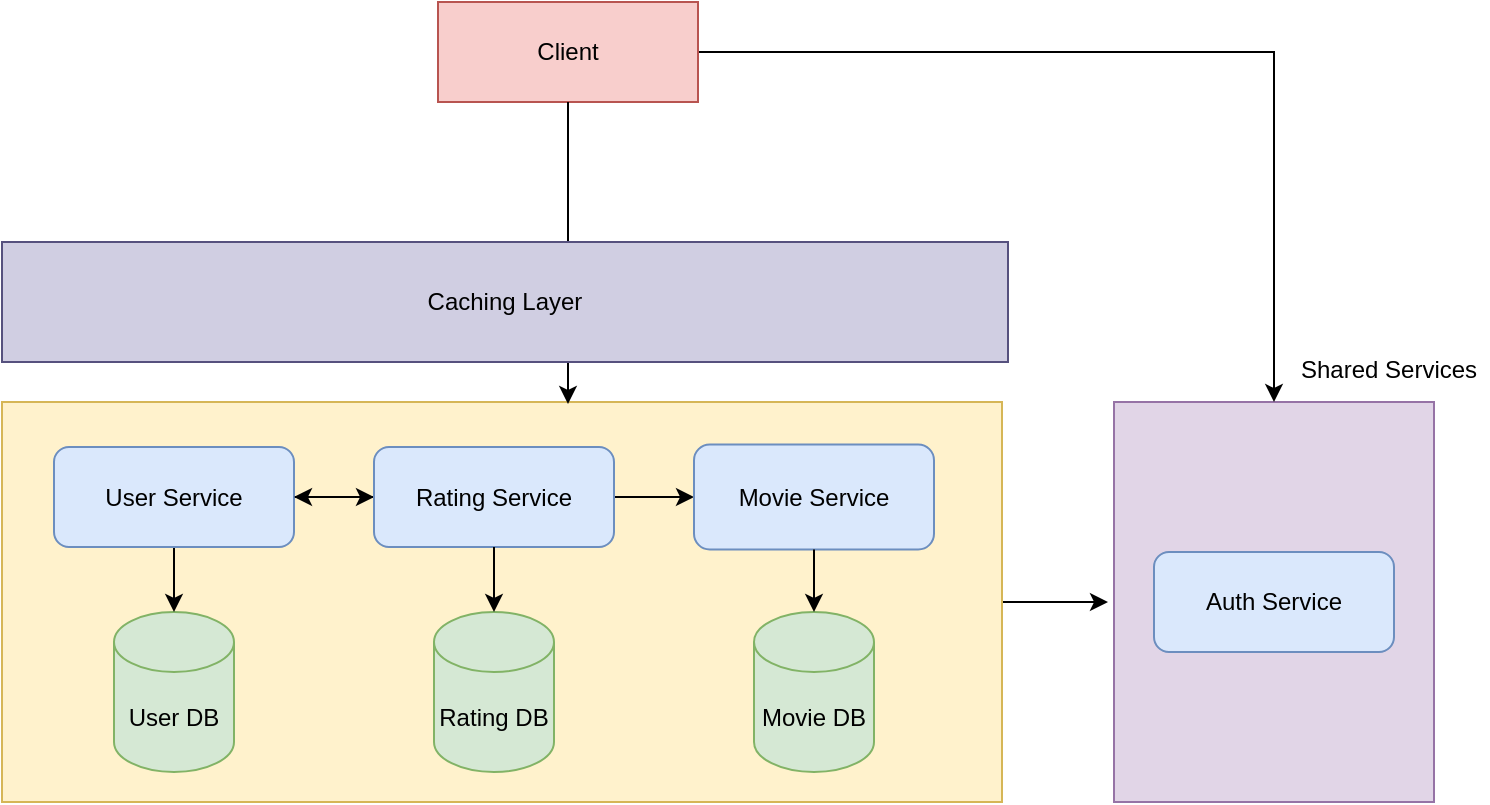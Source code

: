 <mxfile version="24.5.3" type="device">
  <diagram name="Page-1" id="lzTEDZzPT7bDEo2Nj8tz">
    <mxGraphModel dx="1373" dy="854" grid="1" gridSize="10" guides="1" tooltips="1" connect="1" arrows="1" fold="1" page="1" pageScale="1" pageWidth="850" pageHeight="1100" math="0" shadow="0">
      <root>
        <mxCell id="0" />
        <mxCell id="1" parent="0" />
        <mxCell id="gBek1P3cCJRcuxI7ic6--38" value="" style="rounded=0;whiteSpace=wrap;html=1;fillColor=#e1d5e7;strokeColor=#9673a6;" vertex="1" parent="1">
          <mxGeometry x="633" y="220" width="160" height="200" as="geometry" />
        </mxCell>
        <mxCell id="gBek1P3cCJRcuxI7ic6--45" style="edgeStyle=orthogonalEdgeStyle;rounded=0;orthogonalLoop=1;jettySize=auto;html=1;" edge="1" parent="1" source="gBek1P3cCJRcuxI7ic6--37">
          <mxGeometry relative="1" as="geometry">
            <mxPoint x="630" y="320" as="targetPoint" />
          </mxGeometry>
        </mxCell>
        <mxCell id="gBek1P3cCJRcuxI7ic6--37" value="" style="rounded=0;whiteSpace=wrap;html=1;fillColor=#fff2cc;strokeColor=#d6b656;" vertex="1" parent="1">
          <mxGeometry x="77" y="220" width="500" height="200" as="geometry" />
        </mxCell>
        <mxCell id="gBek1P3cCJRcuxI7ic6--3" value="User DB" style="shape=cylinder3;whiteSpace=wrap;html=1;boundedLbl=1;backgroundOutline=1;size=15;fillColor=#d5e8d4;strokeColor=#82b366;" vertex="1" parent="1">
          <mxGeometry x="133" y="325" width="60" height="80" as="geometry" />
        </mxCell>
        <mxCell id="gBek1P3cCJRcuxI7ic6--5" value="Auth Service" style="rounded=1;whiteSpace=wrap;html=1;fillColor=#dae8fc;strokeColor=#6c8ebf;" vertex="1" parent="1">
          <mxGeometry x="653" y="295" width="120" height="50" as="geometry" />
        </mxCell>
        <mxCell id="gBek1P3cCJRcuxI7ic6--9" value="Movie DB" style="shape=cylinder3;whiteSpace=wrap;html=1;boundedLbl=1;backgroundOutline=1;size=15;fillColor=#d5e8d4;strokeColor=#82b366;" vertex="1" parent="1">
          <mxGeometry x="453" y="325" width="60" height="80" as="geometry" />
        </mxCell>
        <mxCell id="gBek1P3cCJRcuxI7ic6--12" value="Rating DB" style="shape=cylinder3;whiteSpace=wrap;html=1;boundedLbl=1;backgroundOutline=1;size=15;fillColor=#d5e8d4;strokeColor=#82b366;" vertex="1" parent="1">
          <mxGeometry x="293" y="325" width="60" height="80" as="geometry" />
        </mxCell>
        <mxCell id="gBek1P3cCJRcuxI7ic6--47" style="edgeStyle=orthogonalEdgeStyle;rounded=0;orthogonalLoop=1;jettySize=auto;html=1;entryX=0.5;entryY=0;entryDx=0;entryDy=0;" edge="1" parent="1" source="gBek1P3cCJRcuxI7ic6--13" target="gBek1P3cCJRcuxI7ic6--38">
          <mxGeometry relative="1" as="geometry" />
        </mxCell>
        <mxCell id="gBek1P3cCJRcuxI7ic6--13" value="Client" style="rounded=0;whiteSpace=wrap;html=1;fillColor=#f8cecc;strokeColor=#b85450;" vertex="1" parent="1">
          <mxGeometry x="295" y="20" width="130" height="50" as="geometry" />
        </mxCell>
        <mxCell id="gBek1P3cCJRcuxI7ic6--28" style="edgeStyle=orthogonalEdgeStyle;rounded=0;orthogonalLoop=1;jettySize=auto;html=1;" edge="1" parent="1" source="gBek1P3cCJRcuxI7ic6--27" target="gBek1P3cCJRcuxI7ic6--3">
          <mxGeometry relative="1" as="geometry" />
        </mxCell>
        <mxCell id="gBek1P3cCJRcuxI7ic6--55" style="edgeStyle=orthogonalEdgeStyle;rounded=0;orthogonalLoop=1;jettySize=auto;html=1;entryX=0;entryY=0.5;entryDx=0;entryDy=0;" edge="1" parent="1" source="gBek1P3cCJRcuxI7ic6--27" target="gBek1P3cCJRcuxI7ic6--29">
          <mxGeometry relative="1" as="geometry" />
        </mxCell>
        <mxCell id="gBek1P3cCJRcuxI7ic6--27" value="User Service" style="rounded=1;whiteSpace=wrap;html=1;fillColor=#dae8fc;strokeColor=#6c8ebf;" vertex="1" parent="1">
          <mxGeometry x="103" y="242.5" width="120" height="50" as="geometry" />
        </mxCell>
        <mxCell id="gBek1P3cCJRcuxI7ic6--51" style="edgeStyle=orthogonalEdgeStyle;rounded=0;orthogonalLoop=1;jettySize=auto;html=1;entryX=1;entryY=0.5;entryDx=0;entryDy=0;" edge="1" parent="1" source="gBek1P3cCJRcuxI7ic6--29" target="gBek1P3cCJRcuxI7ic6--27">
          <mxGeometry relative="1" as="geometry" />
        </mxCell>
        <mxCell id="gBek1P3cCJRcuxI7ic6--54" style="edgeStyle=orthogonalEdgeStyle;rounded=0;orthogonalLoop=1;jettySize=auto;html=1;" edge="1" parent="1" source="gBek1P3cCJRcuxI7ic6--29" target="gBek1P3cCJRcuxI7ic6--32">
          <mxGeometry relative="1" as="geometry" />
        </mxCell>
        <mxCell id="gBek1P3cCJRcuxI7ic6--29" value="Rating Service" style="rounded=1;whiteSpace=wrap;html=1;fillColor=#dae8fc;strokeColor=#6c8ebf;" vertex="1" parent="1">
          <mxGeometry x="263" y="242.5" width="120" height="50" as="geometry" />
        </mxCell>
        <mxCell id="gBek1P3cCJRcuxI7ic6--31" style="edgeStyle=orthogonalEdgeStyle;rounded=0;orthogonalLoop=1;jettySize=auto;html=1;entryX=0.5;entryY=0;entryDx=0;entryDy=0;entryPerimeter=0;" edge="1" parent="1" source="gBek1P3cCJRcuxI7ic6--29" target="gBek1P3cCJRcuxI7ic6--12">
          <mxGeometry relative="1" as="geometry" />
        </mxCell>
        <mxCell id="gBek1P3cCJRcuxI7ic6--32" value="Movie Service" style="rounded=1;whiteSpace=wrap;html=1;fillColor=#dae8fc;strokeColor=#6c8ebf;" vertex="1" parent="1">
          <mxGeometry x="423" y="241.25" width="120" height="52.5" as="geometry" />
        </mxCell>
        <mxCell id="gBek1P3cCJRcuxI7ic6--35" style="edgeStyle=orthogonalEdgeStyle;rounded=0;orthogonalLoop=1;jettySize=auto;html=1;entryX=0.5;entryY=0;entryDx=0;entryDy=0;entryPerimeter=0;" edge="1" parent="1" source="gBek1P3cCJRcuxI7ic6--32" target="gBek1P3cCJRcuxI7ic6--9">
          <mxGeometry relative="1" as="geometry" />
        </mxCell>
        <mxCell id="gBek1P3cCJRcuxI7ic6--48" value="&lt;span style=&quot;font-weight: normal;&quot;&gt;&lt;font style=&quot;font-size: 12px;&quot;&gt;Shared Services&lt;/font&gt;&lt;/span&gt;" style="text;strokeColor=none;fillColor=none;html=1;fontSize=24;fontStyle=1;verticalAlign=middle;align=center;" vertex="1" parent="1">
          <mxGeometry x="720" y="180" width="100" height="40" as="geometry" />
        </mxCell>
        <mxCell id="gBek1P3cCJRcuxI7ic6--49" style="edgeStyle=orthogonalEdgeStyle;rounded=0;orthogonalLoop=1;jettySize=auto;html=1;entryX=0.566;entryY=0.005;entryDx=0;entryDy=0;entryPerimeter=0;" edge="1" parent="1" source="gBek1P3cCJRcuxI7ic6--13" target="gBek1P3cCJRcuxI7ic6--37">
          <mxGeometry relative="1" as="geometry" />
        </mxCell>
        <mxCell id="gBek1P3cCJRcuxI7ic6--59" value="Caching Layer" style="rounded=0;whiteSpace=wrap;html=1;fillColor=#d0cee2;strokeColor=#56517e;" vertex="1" parent="1">
          <mxGeometry x="77" y="140" width="503" height="60" as="geometry" />
        </mxCell>
      </root>
    </mxGraphModel>
  </diagram>
</mxfile>
